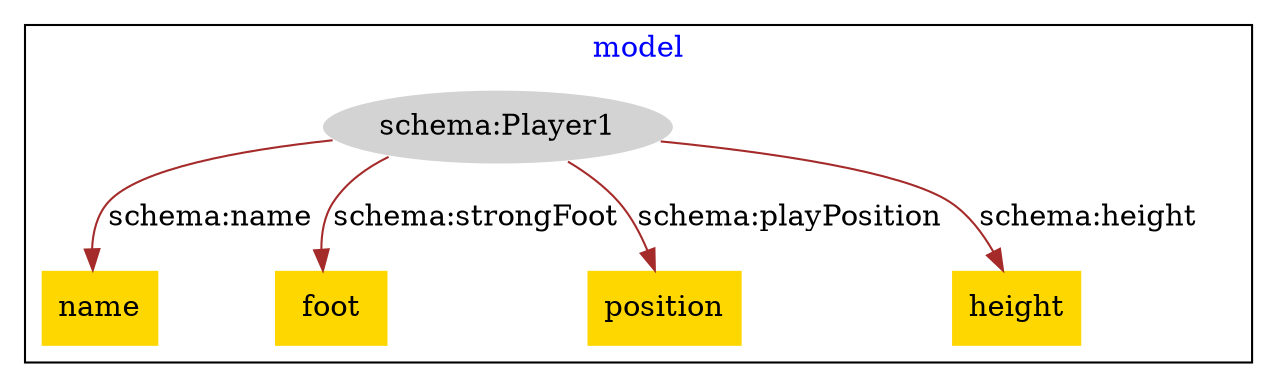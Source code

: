 digraph n0 {
fontcolor="blue"
remincross="true"
subgraph cluster {
label="model"
"schema:Player1"[style="filled",color="white",fillcolor="lightgray",label="schema:Player1"];
"name"[shape="plaintext",style="filled",fillcolor="gold",label="name"];
"foot"[shape="plaintext",style="filled",fillcolor="gold",label="foot"];
"position"[shape="plaintext",style="filled",fillcolor="gold",label="position"];
"height"[shape="plaintext",style="filled",fillcolor="gold",label="height"];
}
"schema:Player1" -> "name"[color="brown",fontcolor="black",label="schema:name"];
"schema:Player1" -> "foot"[color="brown",fontcolor="black",label="schema:strongFoot"];
"schema:Player1" -> "position"[color="brown",fontcolor="black",label="schema:playPosition"];
"schema:Player1" -> "height"[color="brown",fontcolor="black",label="schema:height"];
}
